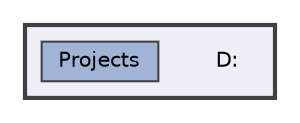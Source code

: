 digraph "D:"
{
 // INTERACTIVE_SVG=YES
 // LATEX_PDF_SIZE
  bgcolor="transparent";
  edge [fontname=Helvetica,fontsize=10,labelfontname=Helvetica,labelfontsize=10];
  node [fontname=Helvetica,fontsize=10,shape=box,height=0.2,width=0.4];
  compound=true
  subgraph clusterdir_275089585c7fc1b5fd5d7d42c69cb1da {
    graph [ bgcolor="#edf0f7", pencolor="grey25", label="", fontname=Helvetica,fontsize=10 style="filled,bold", URL="dir_275089585c7fc1b5fd5d7d42c69cb1da.html",tooltip=""]
    dir_275089585c7fc1b5fd5d7d42c69cb1da [shape=plaintext, label="D:"];
  dir_70399fa3d88a5292b2b41a1f3fe3e4e2 [label="Projects", fillcolor="#a2b4d6", color="grey25", style="filled", URL="dir_70399fa3d88a5292b2b41a1f3fe3e4e2.html",tooltip=""];
  }
}

